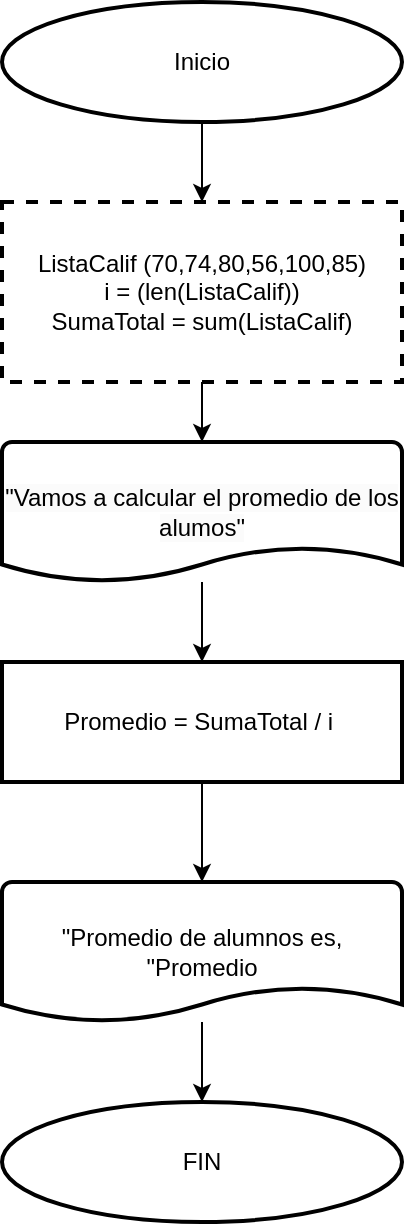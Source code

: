 <mxfile version="26.1.1">
  <diagram name="Página-1" id="v8PdhIYwuCudLAagnmIZ">
    <mxGraphModel dx="1226" dy="665" grid="1" gridSize="10" guides="1" tooltips="1" connect="1" arrows="1" fold="1" page="1" pageScale="1" pageWidth="850" pageHeight="1100" math="0" shadow="0">
      <root>
        <mxCell id="0" />
        <mxCell id="1" parent="0" />
        <mxCell id="sd6z6uuu5QXDcHSuUeRm-9" value="" style="edgeStyle=orthogonalEdgeStyle;rounded=0;orthogonalLoop=1;jettySize=auto;html=1;" edge="1" parent="1" source="sd6z6uuu5QXDcHSuUeRm-1" target="sd6z6uuu5QXDcHSuUeRm-8">
          <mxGeometry relative="1" as="geometry" />
        </mxCell>
        <mxCell id="sd6z6uuu5QXDcHSuUeRm-1" value="Inicio" style="strokeWidth=2;html=1;shape=mxgraph.flowchart.start_1;whiteSpace=wrap;" vertex="1" parent="1">
          <mxGeometry x="160" y="30" width="200" height="60" as="geometry" />
        </mxCell>
        <mxCell id="sd6z6uuu5QXDcHSuUeRm-12" value="" style="edgeStyle=orthogonalEdgeStyle;rounded=0;orthogonalLoop=1;jettySize=auto;html=1;" edge="1" parent="1" source="sd6z6uuu5QXDcHSuUeRm-8">
          <mxGeometry relative="1" as="geometry">
            <mxPoint x="260" y="250" as="targetPoint" />
          </mxGeometry>
        </mxCell>
        <mxCell id="sd6z6uuu5QXDcHSuUeRm-8" value="ListaCalif (70,74,80,56,100,85)&lt;div&gt;i = (len(ListaCalif))&lt;/div&gt;&lt;div&gt;SumaTotal = sum(ListaCalif)&lt;/div&gt;" style="rounded=1;whiteSpace=wrap;html=1;absoluteArcSize=1;arcSize=0;strokeWidth=2;dashed=1;" vertex="1" parent="1">
          <mxGeometry x="160" y="130" width="200" height="90" as="geometry" />
        </mxCell>
        <mxCell id="sd6z6uuu5QXDcHSuUeRm-15" value="" style="edgeStyle=orthogonalEdgeStyle;rounded=0;orthogonalLoop=1;jettySize=auto;html=1;" edge="1" parent="1" source="sd6z6uuu5QXDcHSuUeRm-13" target="sd6z6uuu5QXDcHSuUeRm-14">
          <mxGeometry relative="1" as="geometry" />
        </mxCell>
        <mxCell id="sd6z6uuu5QXDcHSuUeRm-13" value="&lt;br&gt;&lt;span style=&quot;color: rgb(0, 0, 0); font-family: Helvetica; font-size: 12px; font-style: normal; font-variant-ligatures: normal; font-variant-caps: normal; font-weight: 400; letter-spacing: normal; orphans: 2; text-align: center; text-indent: 0px; text-transform: none; widows: 2; word-spacing: 0px; -webkit-text-stroke-width: 0px; white-space: normal; background-color: rgb(251, 251, 251); text-decoration-thickness: initial; text-decoration-style: initial; text-decoration-color: initial; float: none; display: inline !important;&quot;&gt;&quot;Vamos a calcular el promedio de los alumos&quot;&lt;/span&gt;&lt;div&gt;&lt;br/&gt;&lt;/div&gt;" style="strokeWidth=2;html=1;shape=mxgraph.flowchart.document2;whiteSpace=wrap;size=0.25;" vertex="1" parent="1">
          <mxGeometry x="160" y="250" width="200" height="70" as="geometry" />
        </mxCell>
        <mxCell id="sd6z6uuu5QXDcHSuUeRm-17" value="" style="edgeStyle=orthogonalEdgeStyle;rounded=0;orthogonalLoop=1;jettySize=auto;html=1;" edge="1" parent="1" source="sd6z6uuu5QXDcHSuUeRm-14" target="sd6z6uuu5QXDcHSuUeRm-16">
          <mxGeometry relative="1" as="geometry" />
        </mxCell>
        <mxCell id="sd6z6uuu5QXDcHSuUeRm-14" value="Promedio = SumaTotal&amp;nbsp;/ i&amp;nbsp;" style="rounded=1;whiteSpace=wrap;html=1;absoluteArcSize=1;arcSize=0;strokeWidth=2;" vertex="1" parent="1">
          <mxGeometry x="160" y="360" width="200" height="60" as="geometry" />
        </mxCell>
        <mxCell id="sd6z6uuu5QXDcHSuUeRm-19" value="" style="edgeStyle=orthogonalEdgeStyle;rounded=0;orthogonalLoop=1;jettySize=auto;html=1;" edge="1" parent="1" source="sd6z6uuu5QXDcHSuUeRm-16" target="sd6z6uuu5QXDcHSuUeRm-18">
          <mxGeometry relative="1" as="geometry" />
        </mxCell>
        <mxCell id="sd6z6uuu5QXDcHSuUeRm-16" value="&quot;Promedio de alumnos es, &quot;Promedio" style="strokeWidth=2;html=1;shape=mxgraph.flowchart.document2;whiteSpace=wrap;size=0.25;" vertex="1" parent="1">
          <mxGeometry x="160" y="470" width="200" height="70" as="geometry" />
        </mxCell>
        <mxCell id="sd6z6uuu5QXDcHSuUeRm-18" value="FIN" style="strokeWidth=2;html=1;shape=mxgraph.flowchart.start_1;whiteSpace=wrap;" vertex="1" parent="1">
          <mxGeometry x="160" y="580" width="200" height="60" as="geometry" />
        </mxCell>
      </root>
    </mxGraphModel>
  </diagram>
</mxfile>
